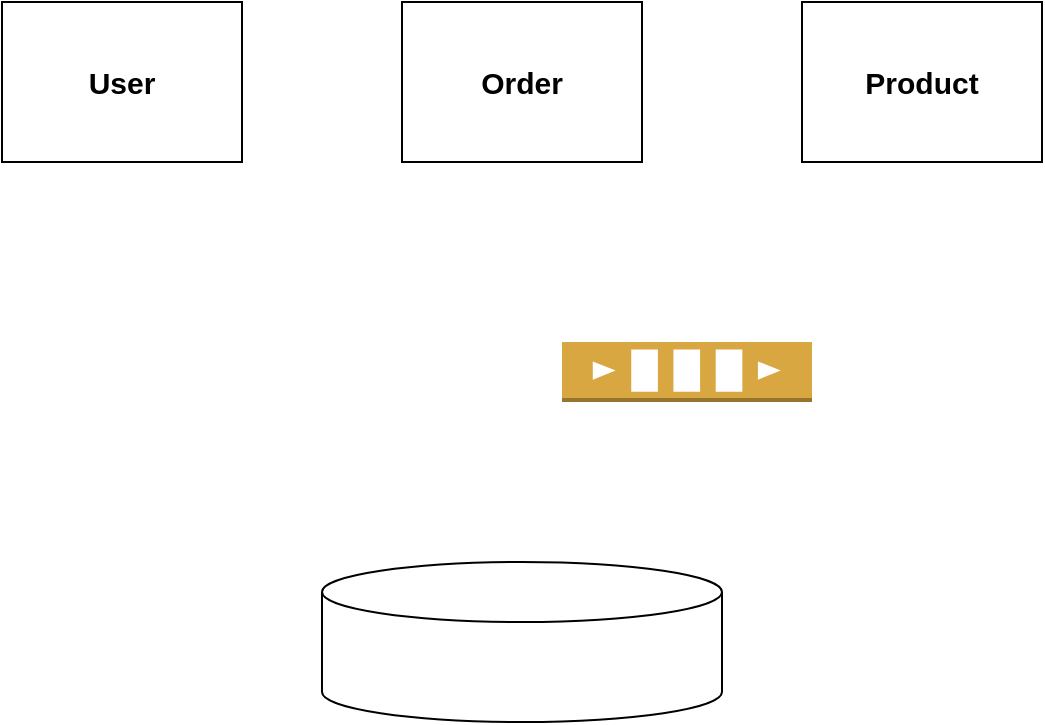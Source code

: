 <mxfile version="15.5.1" type="device"><diagram id="Mn6a23BVB9r7-7-ioEMg" name="Page-1"><mxGraphModel dx="1208" dy="841" grid="1" gridSize="10" guides="1" tooltips="1" connect="1" arrows="1" fold="1" page="1" pageScale="1" pageWidth="850" pageHeight="1100" math="0" shadow="0"><root><mxCell id="0"/><mxCell id="1" parent="0"/><mxCell id="sp0RJj_vtpenwArIOc2k-1" value="" style="rounded=0;whiteSpace=wrap;html=1;" vertex="1" parent="1"><mxGeometry x="160" y="240" width="120" height="80" as="geometry"/></mxCell><mxCell id="sp0RJj_vtpenwArIOc2k-2" value="User" style="text;html=1;strokeColor=none;fillColor=none;align=center;verticalAlign=middle;whiteSpace=wrap;rounded=0;fontSize=15;fontStyle=1" vertex="1" parent="1"><mxGeometry x="190" y="265" width="60" height="30" as="geometry"/></mxCell><mxCell id="sp0RJj_vtpenwArIOc2k-3" value="" style="rounded=0;whiteSpace=wrap;html=1;" vertex="1" parent="1"><mxGeometry x="360" y="240" width="120" height="80" as="geometry"/></mxCell><mxCell id="sp0RJj_vtpenwArIOc2k-4" value="Order" style="text;html=1;strokeColor=none;fillColor=none;align=center;verticalAlign=middle;whiteSpace=wrap;rounded=0;fontSize=15;fontStyle=1" vertex="1" parent="1"><mxGeometry x="390" y="265" width="60" height="30" as="geometry"/></mxCell><mxCell id="sp0RJj_vtpenwArIOc2k-5" value="" style="rounded=0;whiteSpace=wrap;html=1;" vertex="1" parent="1"><mxGeometry x="560" y="240" width="120" height="80" as="geometry"/></mxCell><mxCell id="sp0RJj_vtpenwArIOc2k-6" value="Product" style="text;html=1;strokeColor=none;fillColor=none;align=center;verticalAlign=middle;whiteSpace=wrap;rounded=0;fontSize=15;fontStyle=1" vertex="1" parent="1"><mxGeometry x="590" y="265" width="60" height="30" as="geometry"/></mxCell><mxCell id="sp0RJj_vtpenwArIOc2k-7" value="" style="shape=cylinder3;whiteSpace=wrap;html=1;boundedLbl=1;backgroundOutline=1;size=15;fontSize=15;" vertex="1" parent="1"><mxGeometry x="320" y="520" width="200" height="80" as="geometry"/></mxCell><mxCell id="sp0RJj_vtpenwArIOc2k-8" value="" style="outlineConnect=0;dashed=0;verticalLabelPosition=bottom;verticalAlign=top;align=center;html=1;shape=mxgraph.aws3.queue;fillColor=#D9A741;gradientColor=none;fontSize=15;" vertex="1" parent="1"><mxGeometry x="440" y="410" width="125" height="30" as="geometry"/></mxCell></root></mxGraphModel></diagram></mxfile>